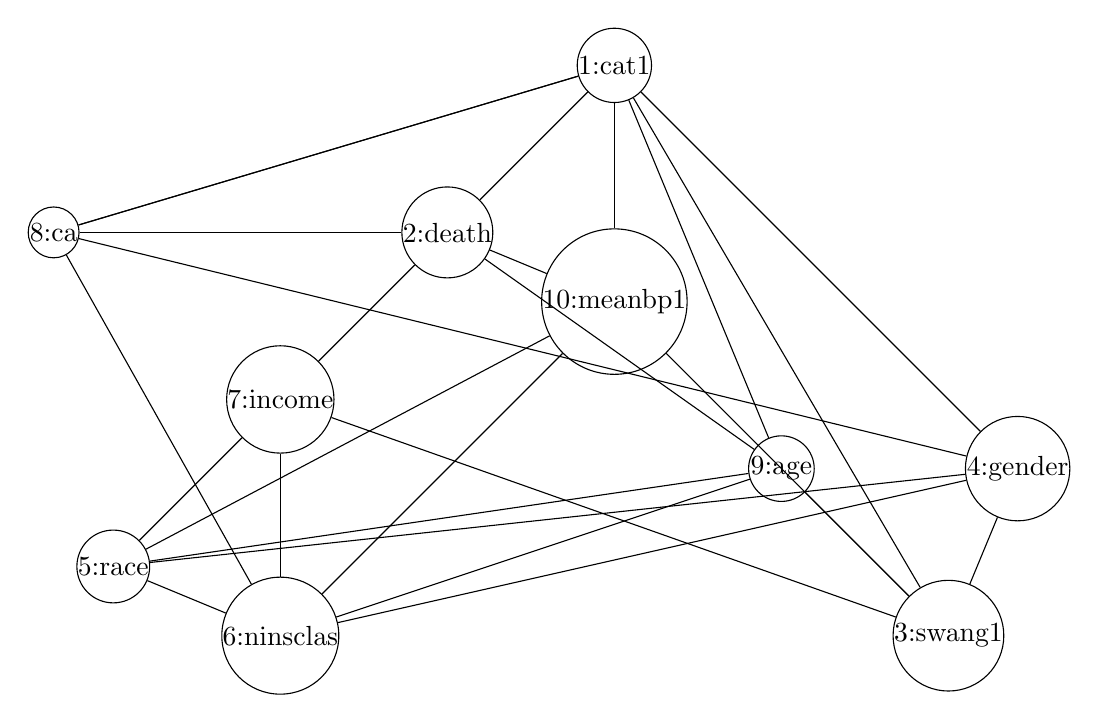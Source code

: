 \begin{tikzpicture}[ball/.style = {circle, draw, align=center, inner sep=0}, node distance=3cm]

\node[ball](1){1:cat1};
\node[ball, below of=1](10){10:meanbp1};
\node[ball, below left of=1](2){2:death};
\node[ball, below right of=10](9){9:age};

\node[ball, below left of=2](7){7:income};

\node[ball, below of=7](6){6:ninsclas};
\node[ball, below left of=7](5){5:race};

\node[ball, right of=9](4){4:gender};
\node[ball, left of =2,node distance=5cm](8){8:ca};
\node[ball, below right of=9](3){3:swang1};

\draw [-] (3) to (4);
\draw [-] (1) to (4);
\draw [-] (4) to (8);

\draw [-] (1) to (8);
\draw [-] (1) to (2);
\draw [-] (2) to (8);

\draw [-] (1) to (9);
\draw [-] (2) to (9);

\draw [-] (1) to (3);
\draw [-] (3) to (9);


\draw [-] (2) to (10);
\draw [-] (1) to (10);

\draw [-] (3) to (10);
\draw [-] (2) to (7);
\draw [-] (3) to (7);



\draw [-] (4) to (5);
\draw [-] (4) to (6);
\draw [-] (5) to (6);

\draw [-] (6) to (8);
\draw [-] (1) to (8);


\draw [-] (6) to (7);
\draw [-] (5) to (7);

\draw [-] (6) to (9);
\draw [-] (5) to (9);

\draw [-] (5) to (10);
\draw [-] (6) to (10);





\end{tikzpicture}
